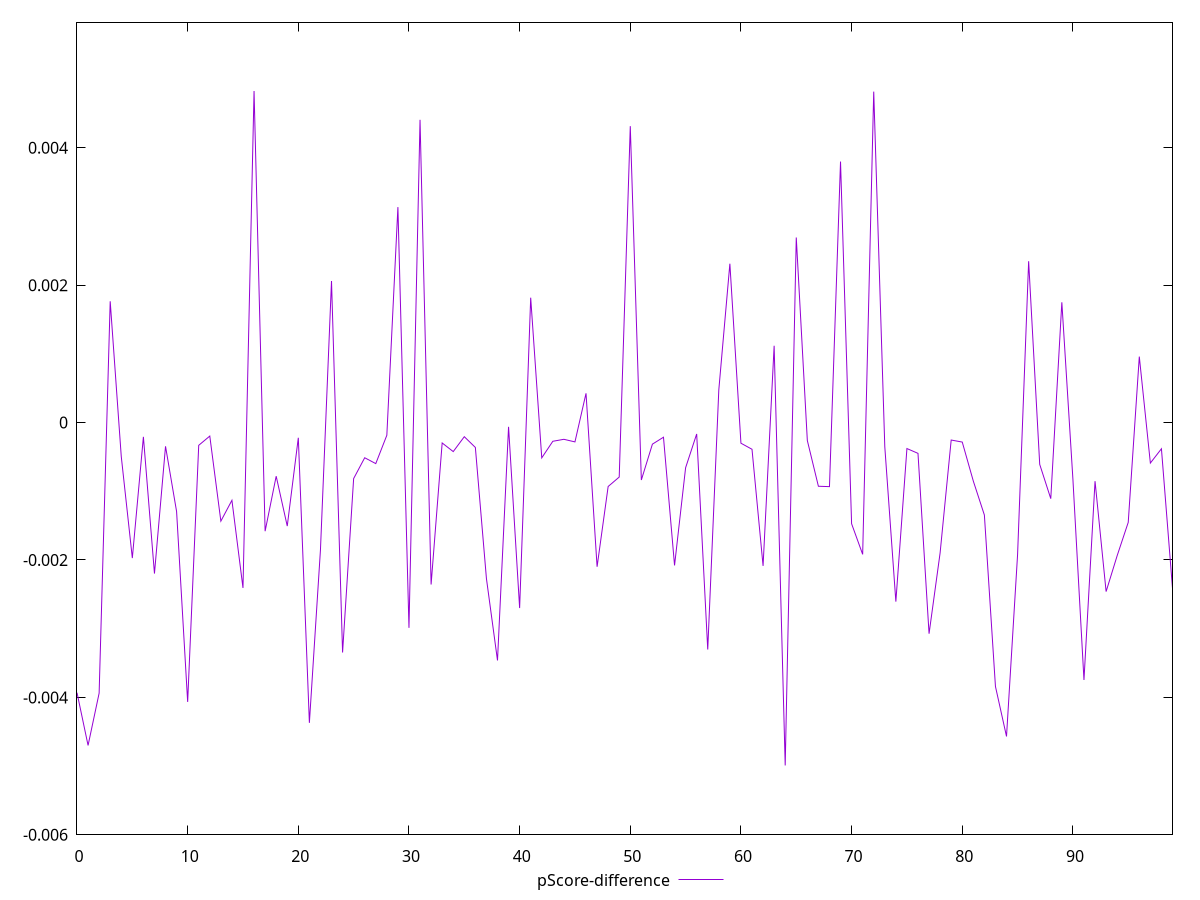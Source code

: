 reset

$pScoreDifference <<EOF
0 -0.003931414059304972
1 -0.004698767981842433
2 -0.003938186757251438
3 0.0017658388373373857
4 -0.00049343123638379
5 -0.001971721134214399
6 -0.00020717175765994078
7 -0.0021972297325834056
8 -0.00034528978147174705
9 -0.0012944267134962217
10 -0.004065623830798781
11 -0.0003310381351220304
12 -0.00019617689851436637
13 -0.0014343463393797773
14 -0.0011311176768507014
15 -0.0024065717479577753
16 0.004826323457720605
17 -0.0015808473948617507
18 -0.000780339931925722
19 -0.0015063115450062448
20 -0.00022093915726184576
21 -0.004369858923078063
22 -0.0018548630377743791
23 0.002060230830986276
24 -0.0033461763287986335
25 -0.0008146998384119808
26 -0.0005117956090607834
27 -0.0005969980515103668
28 -0.00018440410887188285
29 0.0031362240221706195
30 -0.0029873427019765364
31 0.004407415351290189
32 -0.002356765917090775
33 -0.0002965222690973768
34 -0.0004221624387172884
35 -0.0002054853824910996
36 -0.000361768727536127
37 -0.0022696587650929967
38 -0.0034620715604456453
39 -0.00006150635546986472
40 -0.002699117961661557
41 0.0018178611513870457
42 -0.0005133889345010356
43 -0.0002721033307262477
44 -0.00024327779316557496
45 -0.00028112883644659803
46 0.00042577503437146724
47 -0.00209833641573387
48 -0.0009300793850964828
49 -0.0007927586002069997
50 0.004314581422790731
51 -0.000835811981671819
52 -0.00031385654227722437
53 -0.0002129777702231106
54 -0.002079180523743007
55 -0.0006569313930870901
56 -0.0001656772161007236
57 -0.0033032838800088893
58 0.00047533143826306024
59 0.0023124862649218647
60 -0.0002999377878992737
61 -0.00038846519586521744
62 -0.002085837866478535
63 0.0011186101725753073
64 -0.004990055860453868
65 0.0026941899449803852
66 -0.00026109480449565403
67 -0.0009266336529392127
68 -0.0009321328159480613
69 0.003799232596444657
70 -0.0014720087214892263
71 -0.001918113437568314
72 0.004817206154959952
73 -0.0003510821132477471
74 -0.0026056817099237017
75 -0.0003777694526618802
76 -0.000447872683013939
77 -0.0030729190205770474
78 -0.0018962003024955987
79 -0.0002538281714896673
80 -0.00028357333062378753
81 -0.0008515403984887815
82 -0.0013456717157425135
83 -0.003840582276784632
84 -0.00456814244718573
85 -0.0019223468501701202
86 0.0023485764397637166
87 -0.0006082329609640169
88 -0.0011072225340997832
89 0.0017509772976875837
90 -0.0008236731008151033
91 -0.003746113709508725
92 -0.0008527327067395785
93 -0.0024596523660538328
94 -0.0019368677277822322
95 -0.0014522808208019544
96 0.0009603299287015421
97 -0.0005890497494136504
98 -0.00038117861005015907
99 -0.0024127165687910512
EOF

set key outside below
set xrange [0:99]
set yrange [-0.005990055860453868:0.005826323457720605]
set trange [-0.005990055860453868:0.005826323457720605]
set terminal svg size 640, 500 enhanced background rgb 'white'
set output "report_00017_2021-02-10T15-08-03.406Z/mainthread-work-breakdown/samples/pages+cached+noadtech/pScore-difference/values.svg"

plot $pScoreDifference title "pScore-difference" with line

reset
